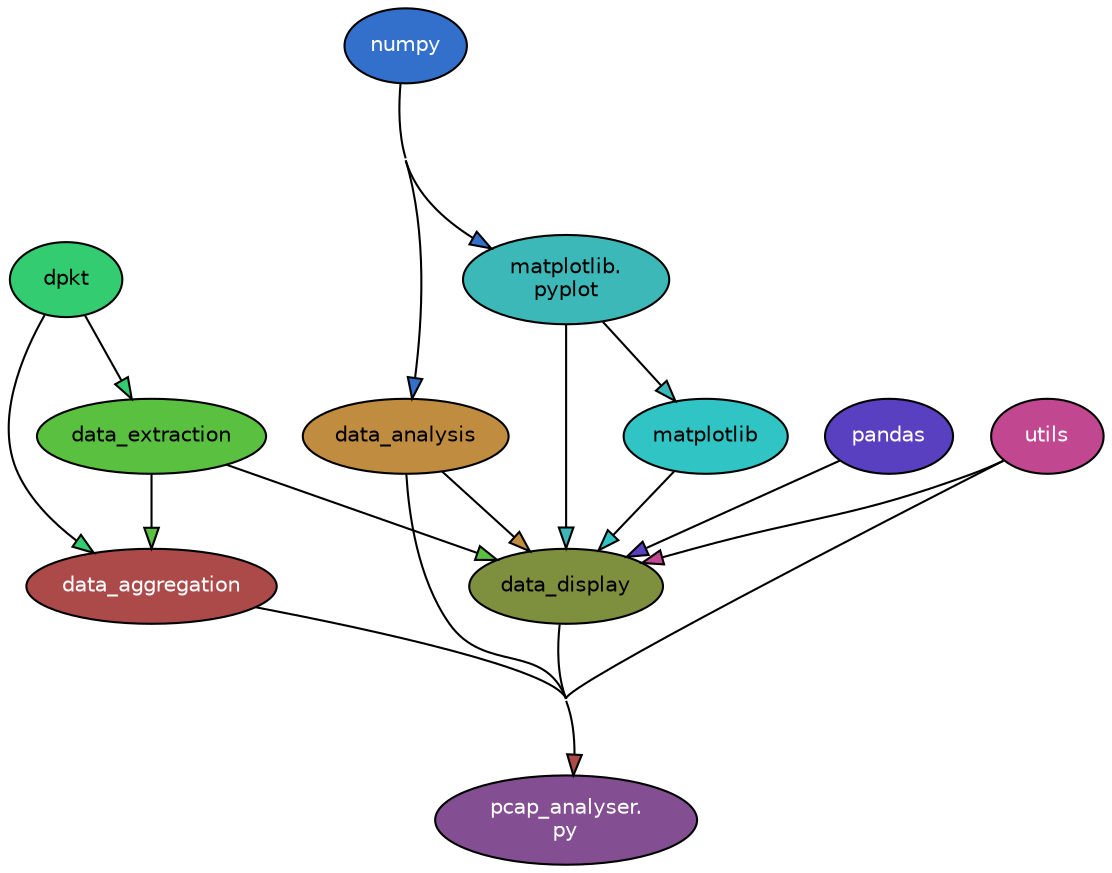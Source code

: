 
digraph G {
    concentrate = true;

    rankdir = TB;
    node [style=filled,fillcolor="#ffffff",fontcolor="#000000",fontname=Helvetica,fontsize=10];

    data_aggregation [fillcolor="#ac4949",fontcolor="#ffffff"];
    data_analysis [fillcolor="#c08c40"];
    data_display [fillcolor="#7e8f3d"];
    data_extraction [fillcolor="#59c040"];
    dpkt [fillcolor="#33cc70"];
    matplotlib [fillcolor="#31c4c4"];
    matplotlib_pyplot [fillcolor="#3db8b8",label="matplotlib\.\npyplot"];
    numpy [fillcolor="#3370cc",fontcolor="#ffffff"];
    pandas [fillcolor="#5940c0",fontcolor="#ffffff"];
    pcap_analyser_py [fillcolor="#844e92",fontcolor="#ffffff",label="pcap_analyser\.\npy"];
    utils [fillcolor="#c24791",fontcolor="#ffffff"];
    data_aggregation -> pcap_analyser_py [fillcolor="#ac4949",minlen="2"];
    data_analysis -> data_display [fillcolor="#c08c40"];
    data_analysis -> pcap_analyser_py [fillcolor="#c08c40",minlen="2"];
    data_display -> pcap_analyser_py [fillcolor="#7e8f3d",minlen="2"];
    data_extraction -> data_aggregation [fillcolor="#59c040"];
    data_extraction -> data_display [fillcolor="#59c040"];
    dpkt -> data_aggregation [fillcolor="#33cc70"];
    dpkt -> data_extraction [fillcolor="#33cc70"];
    matplotlib -> data_display [fillcolor="#31c4c4"];
    matplotlib_pyplot -> data_display [fillcolor="#3db8b8",minlen="2"];
    matplotlib_pyplot -> matplotlib [fillcolor="#3db8b8"];
    numpy -> data_analysis [fillcolor="#3370cc"];
    numpy -> matplotlib_pyplot [fillcolor="#3370cc",minlen="2"];
    pandas -> data_display [fillcolor="#5940c0"];
    utils -> data_display [fillcolor="#c24791"];
    utils -> pcap_analyser_py [fillcolor="#c24791",minlen="2"];
}
